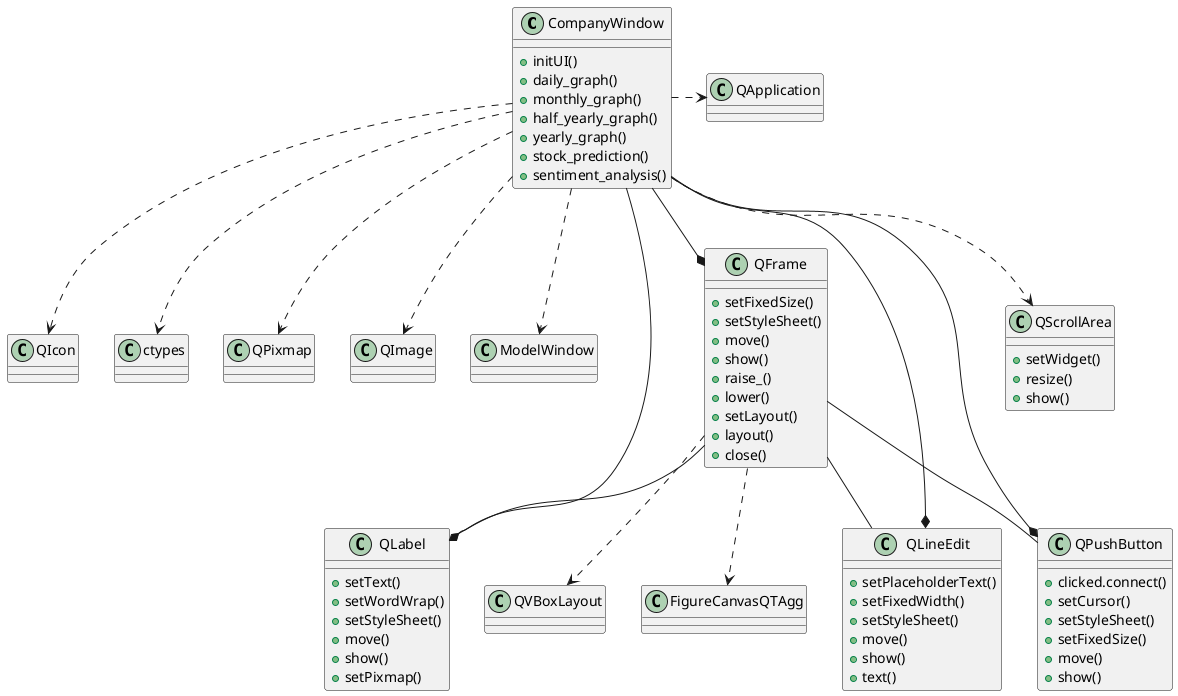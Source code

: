 @startuml

class CompanyWindow {
    + initUI()
    + daily_graph()
    + monthly_graph()
    + half_yearly_graph()
    + yearly_graph()
    + stock_prediction()
    + sentiment_analysis()
}

class QApplication
class QIcon
class ctypes
class QPixmap
class QImage
class ModelWindow
class FigureCanvasQTAgg
class QVBoxLayout

class QFrame {
    + setFixedSize()
    + setStyleSheet()
    + move()
    + show()
    + raise_()
    + lower()
    + setLayout()
    + layout()
    + close()
}

class QLabel {
    + setText()
    + setWordWrap()
    + setStyleSheet()
    + move()
    + show()
    + setPixmap()
}

class QLineEdit {
    + setPlaceholderText()
    + setFixedWidth()
    + setStyleSheet()
    + move()
    + show()
    + text()
}

class QPushButton {
    + clicked.connect()
    + setCursor()
    + setStyleSheet()
    + setFixedSize()
    + move()
    + show()
}

class QScrollArea {
    + setWidget()
    + resize()
    + show()
}

CompanyWindow .> QApplication
CompanyWindow ..> QIcon
CompanyWindow ..> ctypes
CompanyWindow ..> QPixmap
CompanyWindow ..> QImage
CompanyWindow ..> ModelWindow
QFrame ..> FigureCanvasQTAgg
QFrame ..> QVBoxLayout
CompanyWindow --* QFrame
QFrame -- QLabel
QFrame -- QLineEdit
QFrame -- QPushButton
CompanyWindow --* QLabel
CompanyWindow --* QLineEdit
CompanyWindow --* QPushButton
CompanyWindow ..> QScrollArea

@enduml